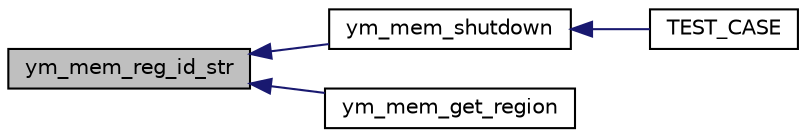 digraph "ym_mem_reg_id_str"
{
  edge [fontname="Helvetica",fontsize="10",labelfontname="Helvetica",labelfontsize="10"];
  node [fontname="Helvetica",fontsize="10",shape=record];
  rankdir="LR";
  Node1 [label="ym_mem_reg_id_str",height=0.2,width=0.4,color="black", fillcolor="grey75", style="filled", fontcolor="black"];
  Node1 -> Node2 [dir="back",color="midnightblue",fontsize="10",style="solid",fontname="Helvetica"];
  Node2 [label="ym_mem_shutdown",height=0.2,width=0.4,color="black", fillcolor="white", style="filled",URL="$ym__memory_8h.html#ae5dceef7dd83b76a245d93097d3fe013"];
  Node2 -> Node3 [dir="back",color="midnightblue",fontsize="10",style="solid",fontname="Helvetica"];
  Node3 [label="TEST_CASE",height=0.2,width=0.4,color="black", fillcolor="white", style="filled",URL="$memory__tests_8cpp.html#ab730620c04f18e124bdd0e3dfd3d117f"];
  Node1 -> Node4 [dir="back",color="midnightblue",fontsize="10",style="solid",fontname="Helvetica"];
  Node4 [label="ym_mem_get_region",height=0.2,width=0.4,color="black", fillcolor="white", style="filled",URL="$ym__memory_8h.html#ab31ba2635887eabf9e02c8c8aec85881"];
}
